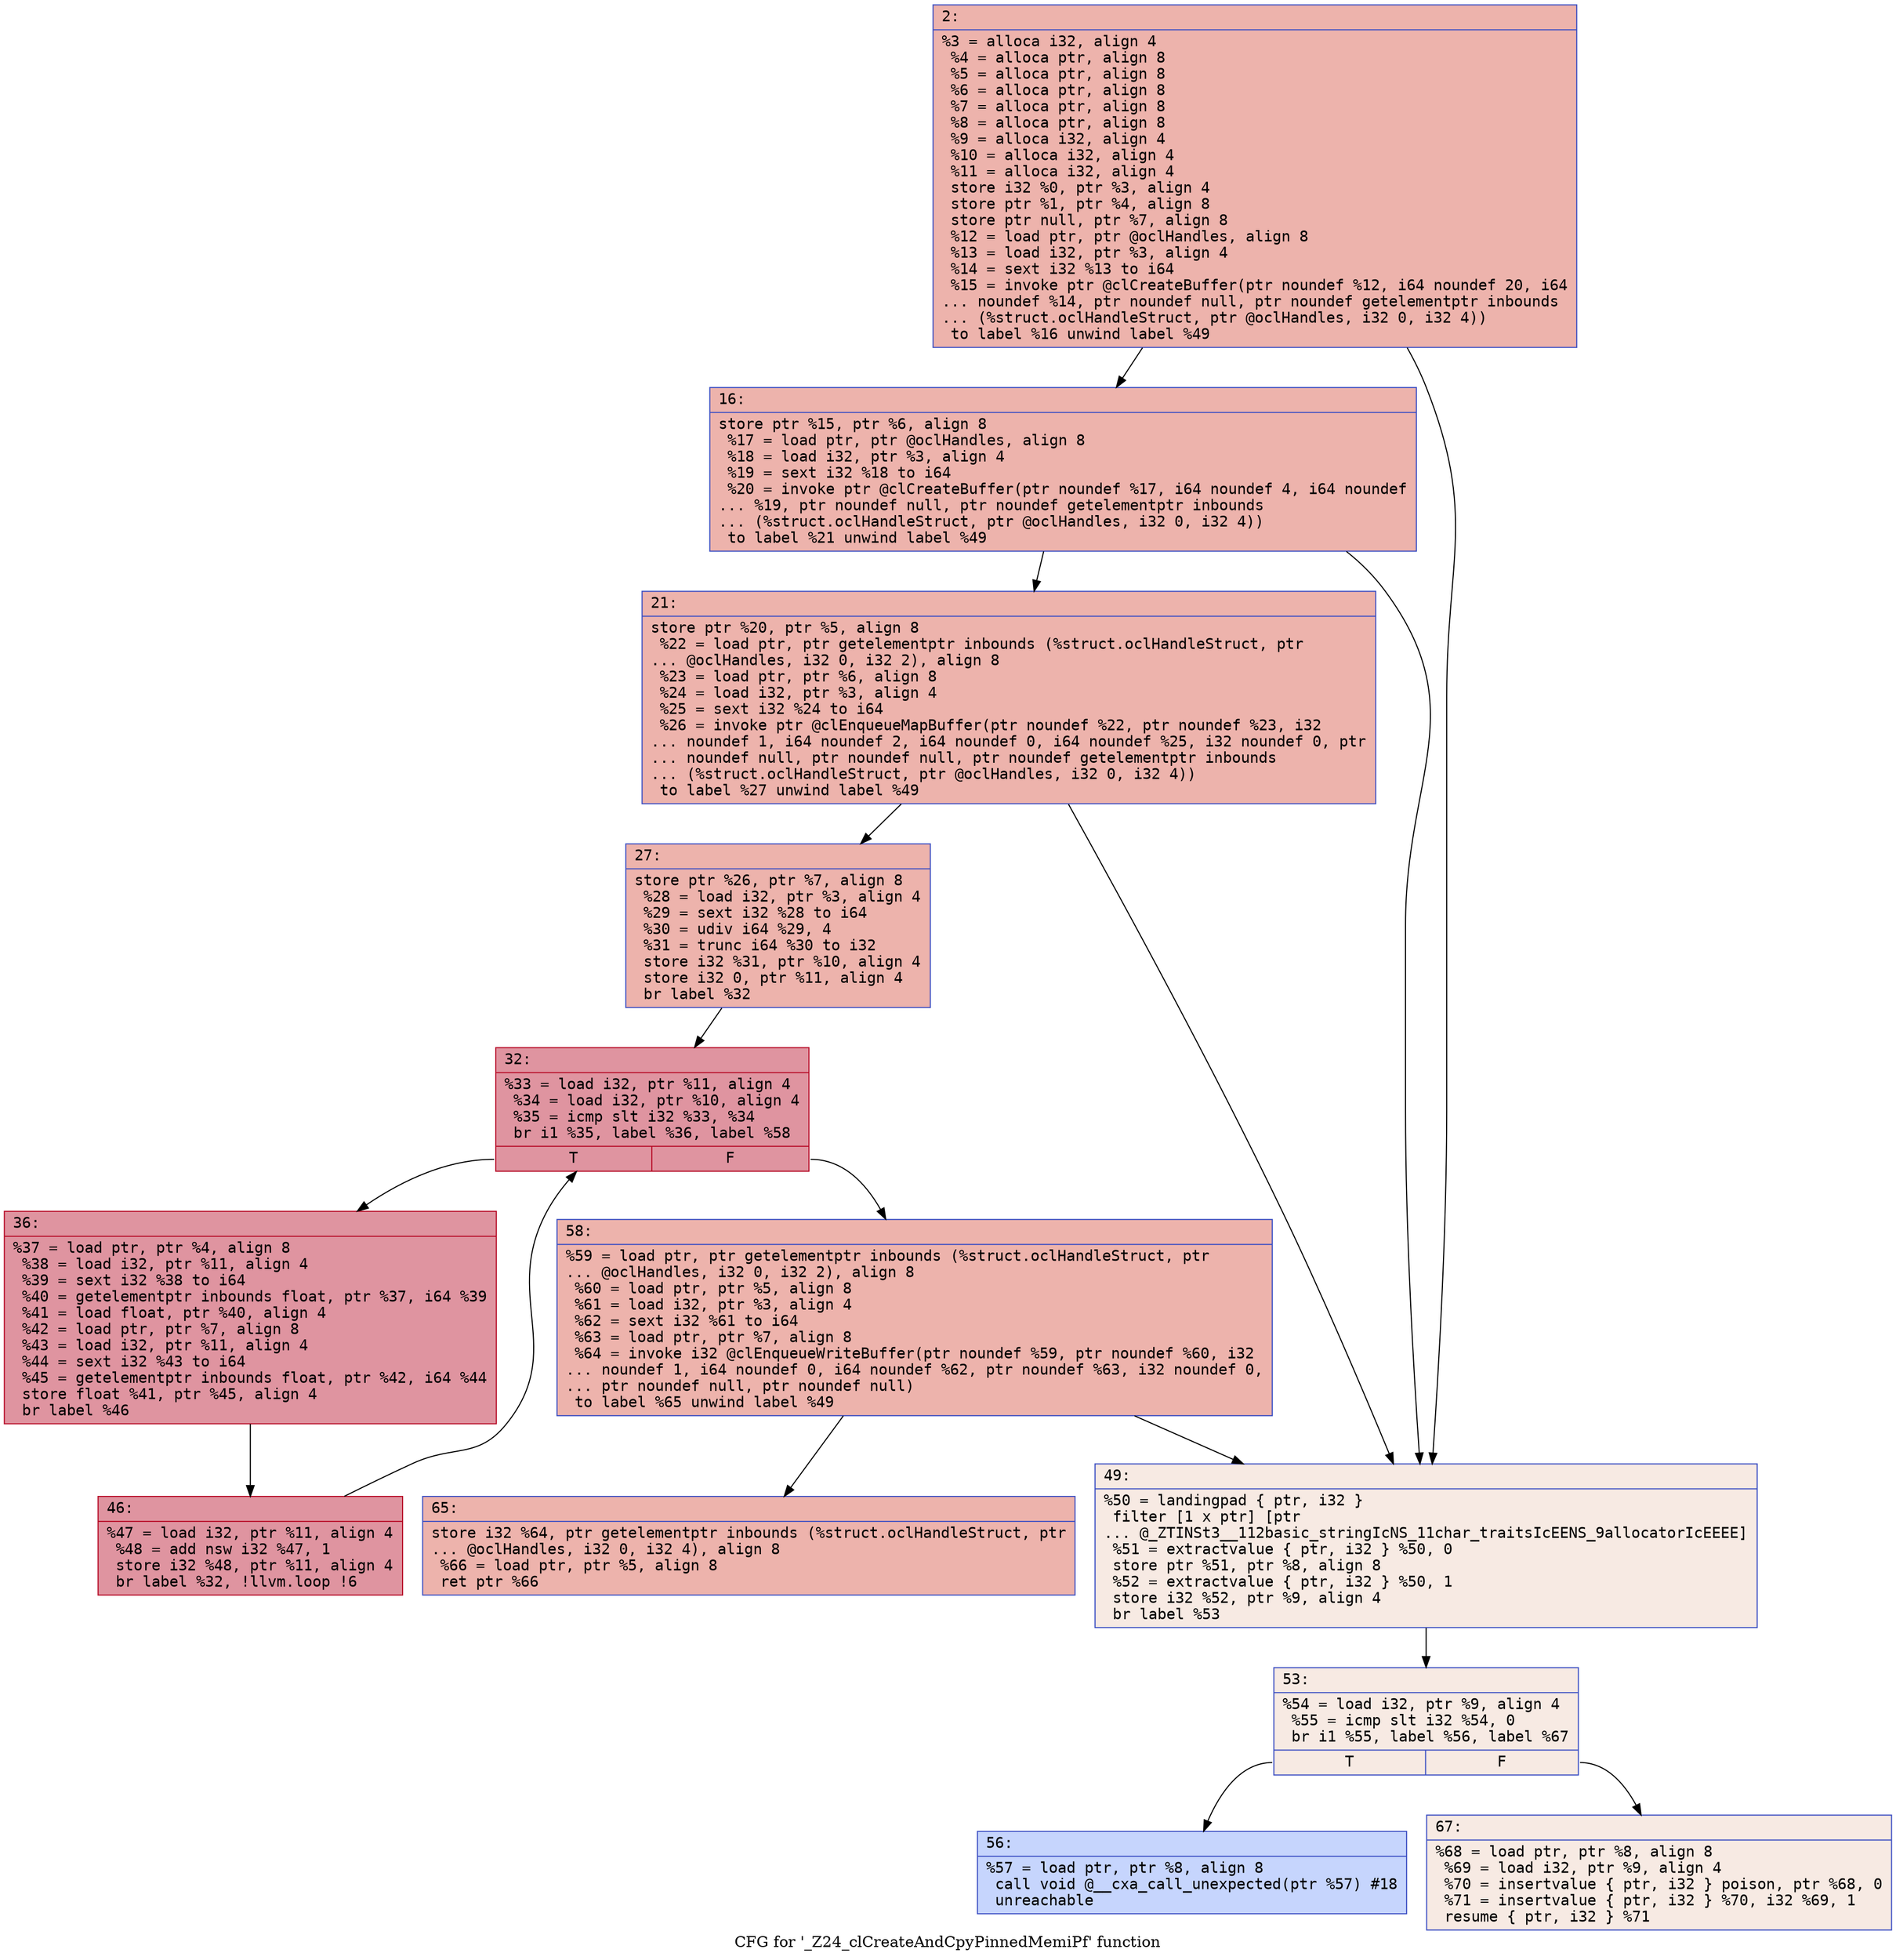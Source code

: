 digraph "CFG for '_Z24_clCreateAndCpyPinnedMemiPf' function" {
	label="CFG for '_Z24_clCreateAndCpyPinnedMemiPf' function";

	Node0x6000005cec10 [shape=record,color="#3d50c3ff", style=filled, fillcolor="#d6524470" fontname="Courier",label="{2:\l|  %3 = alloca i32, align 4\l  %4 = alloca ptr, align 8\l  %5 = alloca ptr, align 8\l  %6 = alloca ptr, align 8\l  %7 = alloca ptr, align 8\l  %8 = alloca ptr, align 8\l  %9 = alloca i32, align 4\l  %10 = alloca i32, align 4\l  %11 = alloca i32, align 4\l  store i32 %0, ptr %3, align 4\l  store ptr %1, ptr %4, align 8\l  store ptr null, ptr %7, align 8\l  %12 = load ptr, ptr @oclHandles, align 8\l  %13 = load i32, ptr %3, align 4\l  %14 = sext i32 %13 to i64\l  %15 = invoke ptr @clCreateBuffer(ptr noundef %12, i64 noundef 20, i64\l... noundef %14, ptr noundef null, ptr noundef getelementptr inbounds\l... (%struct.oclHandleStruct, ptr @oclHandles, i32 0, i32 4))\l          to label %16 unwind label %49\l}"];
	Node0x6000005cec10 -> Node0x6000005cec60[tooltip="2 -> 16\nProbability 100.00%" ];
	Node0x6000005cec10 -> Node0x6000005cee40[tooltip="2 -> 49\nProbability 0.00%" ];
	Node0x6000005cec60 [shape=record,color="#3d50c3ff", style=filled, fillcolor="#d6524470" fontname="Courier",label="{16:\l|  store ptr %15, ptr %6, align 8\l  %17 = load ptr, ptr @oclHandles, align 8\l  %18 = load i32, ptr %3, align 4\l  %19 = sext i32 %18 to i64\l  %20 = invoke ptr @clCreateBuffer(ptr noundef %17, i64 noundef 4, i64 noundef\l... %19, ptr noundef null, ptr noundef getelementptr inbounds\l... (%struct.oclHandleStruct, ptr @oclHandles, i32 0, i32 4))\l          to label %21 unwind label %49\l}"];
	Node0x6000005cec60 -> Node0x6000005cecb0[tooltip="16 -> 21\nProbability 100.00%" ];
	Node0x6000005cec60 -> Node0x6000005cee40[tooltip="16 -> 49\nProbability 0.00%" ];
	Node0x6000005cecb0 [shape=record,color="#3d50c3ff", style=filled, fillcolor="#d6524470" fontname="Courier",label="{21:\l|  store ptr %20, ptr %5, align 8\l  %22 = load ptr, ptr getelementptr inbounds (%struct.oclHandleStruct, ptr\l... @oclHandles, i32 0, i32 2), align 8\l  %23 = load ptr, ptr %6, align 8\l  %24 = load i32, ptr %3, align 4\l  %25 = sext i32 %24 to i64\l  %26 = invoke ptr @clEnqueueMapBuffer(ptr noundef %22, ptr noundef %23, i32\l... noundef 1, i64 noundef 2, i64 noundef 0, i64 noundef %25, i32 noundef 0, ptr\l... noundef null, ptr noundef null, ptr noundef getelementptr inbounds\l... (%struct.oclHandleStruct, ptr @oclHandles, i32 0, i32 4))\l          to label %27 unwind label %49\l}"];
	Node0x6000005cecb0 -> Node0x6000005ced00[tooltip="21 -> 27\nProbability 100.00%" ];
	Node0x6000005cecb0 -> Node0x6000005cee40[tooltip="21 -> 49\nProbability 0.00%" ];
	Node0x6000005ced00 [shape=record,color="#3d50c3ff", style=filled, fillcolor="#d6524470" fontname="Courier",label="{27:\l|  store ptr %26, ptr %7, align 8\l  %28 = load i32, ptr %3, align 4\l  %29 = sext i32 %28 to i64\l  %30 = udiv i64 %29, 4\l  %31 = trunc i64 %30 to i32\l  store i32 %31, ptr %10, align 4\l  store i32 0, ptr %11, align 4\l  br label %32\l}"];
	Node0x6000005ced00 -> Node0x6000005ced50[tooltip="27 -> 32\nProbability 100.00%" ];
	Node0x6000005ced50 [shape=record,color="#b70d28ff", style=filled, fillcolor="#b70d2870" fontname="Courier",label="{32:\l|  %33 = load i32, ptr %11, align 4\l  %34 = load i32, ptr %10, align 4\l  %35 = icmp slt i32 %33, %34\l  br i1 %35, label %36, label %58\l|{<s0>T|<s1>F}}"];
	Node0x6000005ced50:s0 -> Node0x6000005ceda0[tooltip="32 -> 36\nProbability 96.88%" ];
	Node0x6000005ced50:s1 -> Node0x6000005cef30[tooltip="32 -> 58\nProbability 3.12%" ];
	Node0x6000005ceda0 [shape=record,color="#b70d28ff", style=filled, fillcolor="#b70d2870" fontname="Courier",label="{36:\l|  %37 = load ptr, ptr %4, align 8\l  %38 = load i32, ptr %11, align 4\l  %39 = sext i32 %38 to i64\l  %40 = getelementptr inbounds float, ptr %37, i64 %39\l  %41 = load float, ptr %40, align 4\l  %42 = load ptr, ptr %7, align 8\l  %43 = load i32, ptr %11, align 4\l  %44 = sext i32 %43 to i64\l  %45 = getelementptr inbounds float, ptr %42, i64 %44\l  store float %41, ptr %45, align 4\l  br label %46\l}"];
	Node0x6000005ceda0 -> Node0x6000005cedf0[tooltip="36 -> 46\nProbability 100.00%" ];
	Node0x6000005cedf0 [shape=record,color="#b70d28ff", style=filled, fillcolor="#b70d2870" fontname="Courier",label="{46:\l|  %47 = load i32, ptr %11, align 4\l  %48 = add nsw i32 %47, 1\l  store i32 %48, ptr %11, align 4\l  br label %32, !llvm.loop !6\l}"];
	Node0x6000005cedf0 -> Node0x6000005ced50[tooltip="46 -> 32\nProbability 100.00%" ];
	Node0x6000005cee40 [shape=record,color="#3d50c3ff", style=filled, fillcolor="#eed0c070" fontname="Courier",label="{49:\l|  %50 = landingpad \{ ptr, i32 \}\l          filter [1 x ptr] [ptr\l... @_ZTINSt3__112basic_stringIcNS_11char_traitsIcEENS_9allocatorIcEEEE]\l  %51 = extractvalue \{ ptr, i32 \} %50, 0\l  store ptr %51, ptr %8, align 8\l  %52 = extractvalue \{ ptr, i32 \} %50, 1\l  store i32 %52, ptr %9, align 4\l  br label %53\l}"];
	Node0x6000005cee40 -> Node0x6000005cee90[tooltip="49 -> 53\nProbability 100.00%" ];
	Node0x6000005cee90 [shape=record,color="#3d50c3ff", style=filled, fillcolor="#eed0c070" fontname="Courier",label="{53:\l|  %54 = load i32, ptr %9, align 4\l  %55 = icmp slt i32 %54, 0\l  br i1 %55, label %56, label %67\l|{<s0>T|<s1>F}}"];
	Node0x6000005cee90:s0 -> Node0x6000005ceee0[tooltip="53 -> 56\nProbability 0.00%" ];
	Node0x6000005cee90:s1 -> Node0x6000005cefd0[tooltip="53 -> 67\nProbability 100.00%" ];
	Node0x6000005ceee0 [shape=record,color="#3d50c3ff", style=filled, fillcolor="#7ea1fa70" fontname="Courier",label="{56:\l|  %57 = load ptr, ptr %8, align 8\l  call void @__cxa_call_unexpected(ptr %57) #18\l  unreachable\l}"];
	Node0x6000005cef30 [shape=record,color="#3d50c3ff", style=filled, fillcolor="#d6524470" fontname="Courier",label="{58:\l|  %59 = load ptr, ptr getelementptr inbounds (%struct.oclHandleStruct, ptr\l... @oclHandles, i32 0, i32 2), align 8\l  %60 = load ptr, ptr %5, align 8\l  %61 = load i32, ptr %3, align 4\l  %62 = sext i32 %61 to i64\l  %63 = load ptr, ptr %7, align 8\l  %64 = invoke i32 @clEnqueueWriteBuffer(ptr noundef %59, ptr noundef %60, i32\l... noundef 1, i64 noundef 0, i64 noundef %62, ptr noundef %63, i32 noundef 0,\l... ptr noundef null, ptr noundef null)\l          to label %65 unwind label %49\l}"];
	Node0x6000005cef30 -> Node0x6000005cef80[tooltip="58 -> 65\nProbability 100.00%" ];
	Node0x6000005cef30 -> Node0x6000005cee40[tooltip="58 -> 49\nProbability 0.00%" ];
	Node0x6000005cef80 [shape=record,color="#3d50c3ff", style=filled, fillcolor="#d6524470" fontname="Courier",label="{65:\l|  store i32 %64, ptr getelementptr inbounds (%struct.oclHandleStruct, ptr\l... @oclHandles, i32 0, i32 4), align 8\l  %66 = load ptr, ptr %5, align 8\l  ret ptr %66\l}"];
	Node0x6000005cefd0 [shape=record,color="#3d50c3ff", style=filled, fillcolor="#eed0c070" fontname="Courier",label="{67:\l|  %68 = load ptr, ptr %8, align 8\l  %69 = load i32, ptr %9, align 4\l  %70 = insertvalue \{ ptr, i32 \} poison, ptr %68, 0\l  %71 = insertvalue \{ ptr, i32 \} %70, i32 %69, 1\l  resume \{ ptr, i32 \} %71\l}"];
}
